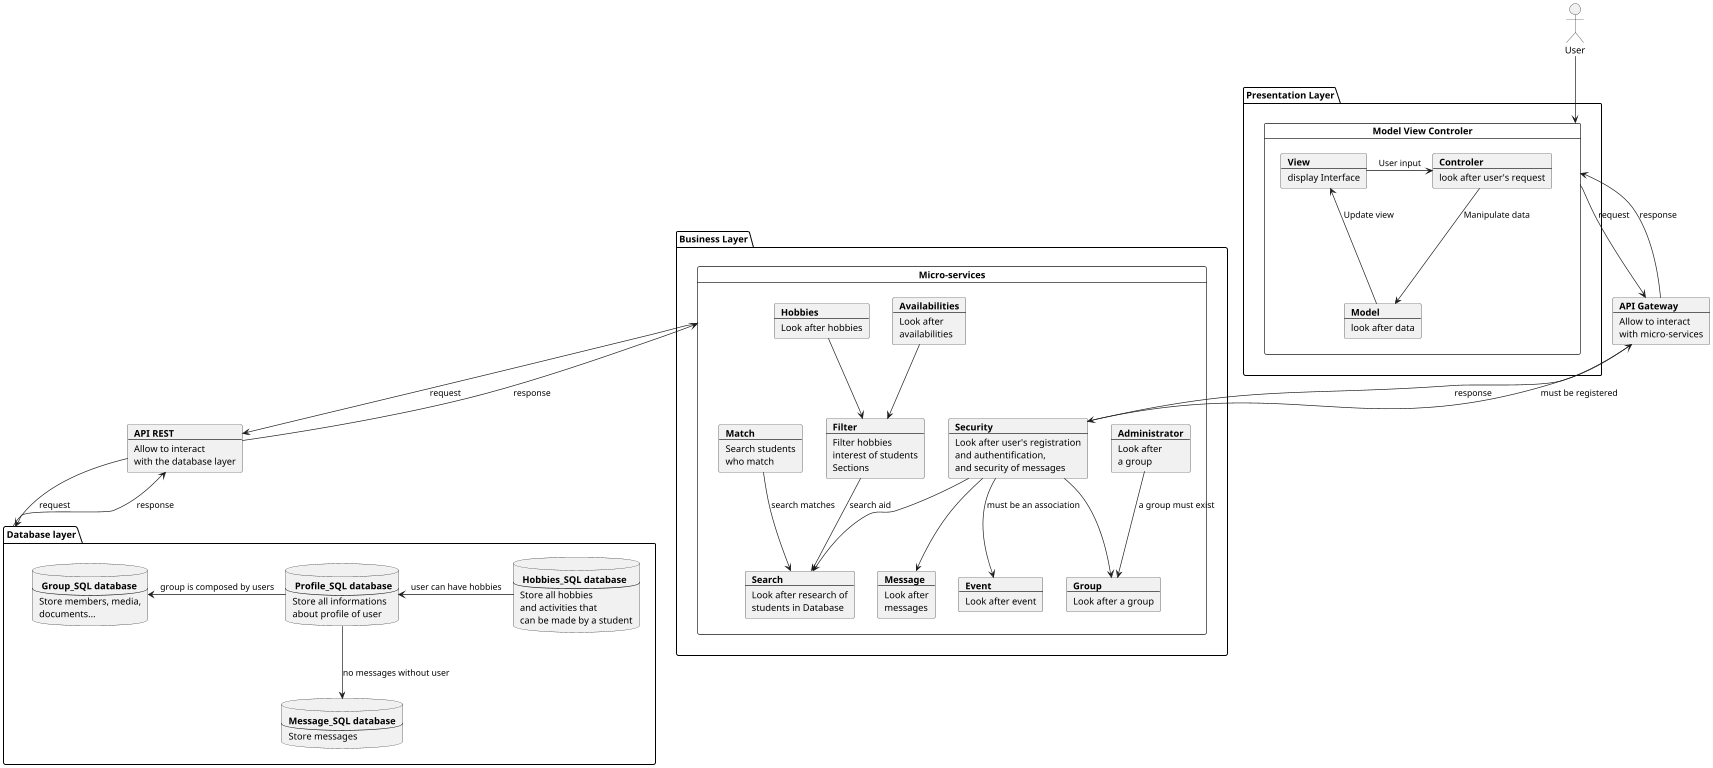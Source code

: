 @startuml
scale 1024 width
scale 768 height
actor User
package "Presentation Layer" {
card "Model View Controler" as MVC {
    card View [
    <b>View
    ----
    display Interface
    ]
    card Model [
    <b>Model
    ----
    look after data
    ]
    card Controler [
    <b>Controler
    ----
    look after user's request
    ]
}
}
card api [
    <b>API Gateway
    ---
    Allow to interact
    with micro-services
]

package "Business Layer" {
card "Micro-services" as MS {
    card auth [
        <b>Security
        ----
        Look after user's registration
        and authentification,
        and security of messages
    ]
    card search [
        <b>Search
        ---
        Look after research of
        students in Database
    ]
    card filter [
        <b>Filter
        ---
        Filter hobbies
        interest of students
        Sections
    ]
    card match [
        <b>Match
        ---
        Search students
        who match
    ]
    card msg [
        <b>Message
        ---
        Look after
        messages
    ]
    card admin [
        <b>Administrator
        ---
        Look after
        a group
    ]
    card av [
        <b>Availabilities
        ---
        Look after
        availabilities
    ]
    card event [
        <b>Event
        ---
        Look after event
    ]
    card hobbie [
        <b>Hobbies
        ---
        Look after hobbies
    ]
    card gp [
        <b>Group
        ---
        Look after a group
    ]
}
}
card rest [
    <b>API REST
    ---
    Allow to interact
    with the database layer
]
package "Database layer" as db {
    database user [
        <b> Profile_SQL database
        ---
        Store all informations
        about profile of user
    ]
    database hobbies [
        <b> Hobbies_SQL database
        ---
        Store all hobbies
        and activities that
        can be made by a student
    ]
    database group [
        <b> Group_SQL database
        ---
        Store members, media,
        documents...
    ]
    database messages [
        <b>Message_SQL database
        ---
        Store messages
    ]
}

User --> MVC
View -> Controler : User input
Controler --> Model : Manipulate data
Model --> View : Update view
MVC -d-> api: request
api -u-> MVC: response
api -d-> auth: must be registered
auth -u-> api: response

    db --> rest: response
    rest --> db: request
    MS --> rest: request
    rest --> MS: response
hobbies -l-> user: user can have hobbies
user -l-> group: group is composed by users
user --> messages: no messages without user


av --> filter
hobbie --> filter
match --> search : search matches
filter --> search : search aid
auth --> msg
auth --> gp
admin --> gp: a group must exist
auth --> event: must be an association
auth --> search

@enduml